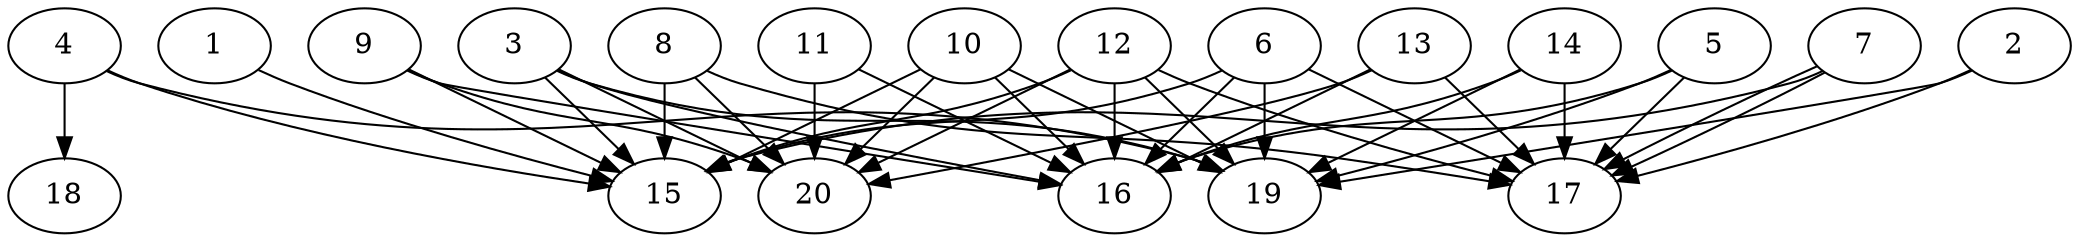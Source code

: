 // DAG automatically generated by daggen at Wed Jul 24 21:20:06 2019
// ./daggen --dot -n 20 --ccr 0.3 --fat 0.8 --regular 0.5 --density 0.8 --mindata 5242880 --maxdata 52428800 
digraph G {
  1 [size="113025707", alpha="0.17", expect_size="33907712"] 
  1 -> 15 [size ="33907712"]
  2 [size="37795840", alpha="0.17", expect_size="11338752"] 
  2 -> 17 [size ="11338752"]
  2 -> 19 [size ="11338752"]
  3 [size="165771947", alpha="0.00", expect_size="49731584"] 
  3 -> 15 [size ="49731584"]
  3 -> 16 [size ="49731584"]
  3 -> 19 [size ="49731584"]
  3 -> 20 [size ="49731584"]
  4 [size="141274453", alpha="0.10", expect_size="42382336"] 
  4 -> 15 [size ="42382336"]
  4 -> 18 [size ="42382336"]
  4 -> 19 [size ="42382336"]
  5 [size="126607360", alpha="0.03", expect_size="37982208"] 
  5 -> 16 [size ="37982208"]
  5 -> 17 [size ="37982208"]
  5 -> 19 [size ="37982208"]
  6 [size="71516160", alpha="0.04", expect_size="21454848"] 
  6 -> 15 [size ="21454848"]
  6 -> 16 [size ="21454848"]
  6 -> 17 [size ="21454848"]
  6 -> 19 [size ="21454848"]
  7 [size="42356053", alpha="0.04", expect_size="12706816"] 
  7 -> 15 [size ="12706816"]
  7 -> 17 [size ="12706816"]
  7 -> 17 [size ="12706816"]
  8 [size="81100800", alpha="0.02", expect_size="24330240"] 
  8 -> 15 [size ="24330240"]
  8 -> 17 [size ="24330240"]
  8 -> 20 [size ="24330240"]
  9 [size="72287573", alpha="0.08", expect_size="21686272"] 
  9 -> 15 [size ="21686272"]
  9 -> 16 [size ="21686272"]
  9 -> 20 [size ="21686272"]
  10 [size="30880427", alpha="0.07", expect_size="9264128"] 
  10 -> 15 [size ="9264128"]
  10 -> 16 [size ="9264128"]
  10 -> 19 [size ="9264128"]
  10 -> 20 [size ="9264128"]
  11 [size="168884907", alpha="0.18", expect_size="50665472"] 
  11 -> 16 [size ="50665472"]
  11 -> 20 [size ="50665472"]
  12 [size="145629867", alpha="0.06", expect_size="43688960"] 
  12 -> 15 [size ="43688960"]
  12 -> 16 [size ="43688960"]
  12 -> 17 [size ="43688960"]
  12 -> 19 [size ="43688960"]
  12 -> 20 [size ="43688960"]
  13 [size="125364907", alpha="0.11", expect_size="37609472"] 
  13 -> 16 [size ="37609472"]
  13 -> 17 [size ="37609472"]
  13 -> 20 [size ="37609472"]
  14 [size="127921493", alpha="0.14", expect_size="38376448"] 
  14 -> 16 [size ="38376448"]
  14 -> 17 [size ="38376448"]
  14 -> 19 [size ="38376448"]
  15 [size="52299093", alpha="0.09", expect_size="15689728"] 
  16 [size="73123840", alpha="0.09", expect_size="21937152"] 
  17 [size="106997760", alpha="0.15", expect_size="32099328"] 
  18 [size="138704213", alpha="0.20", expect_size="41611264"] 
  19 [size="152412160", alpha="0.14", expect_size="45723648"] 
  20 [size="60289707", alpha="0.19", expect_size="18086912"] 
}
